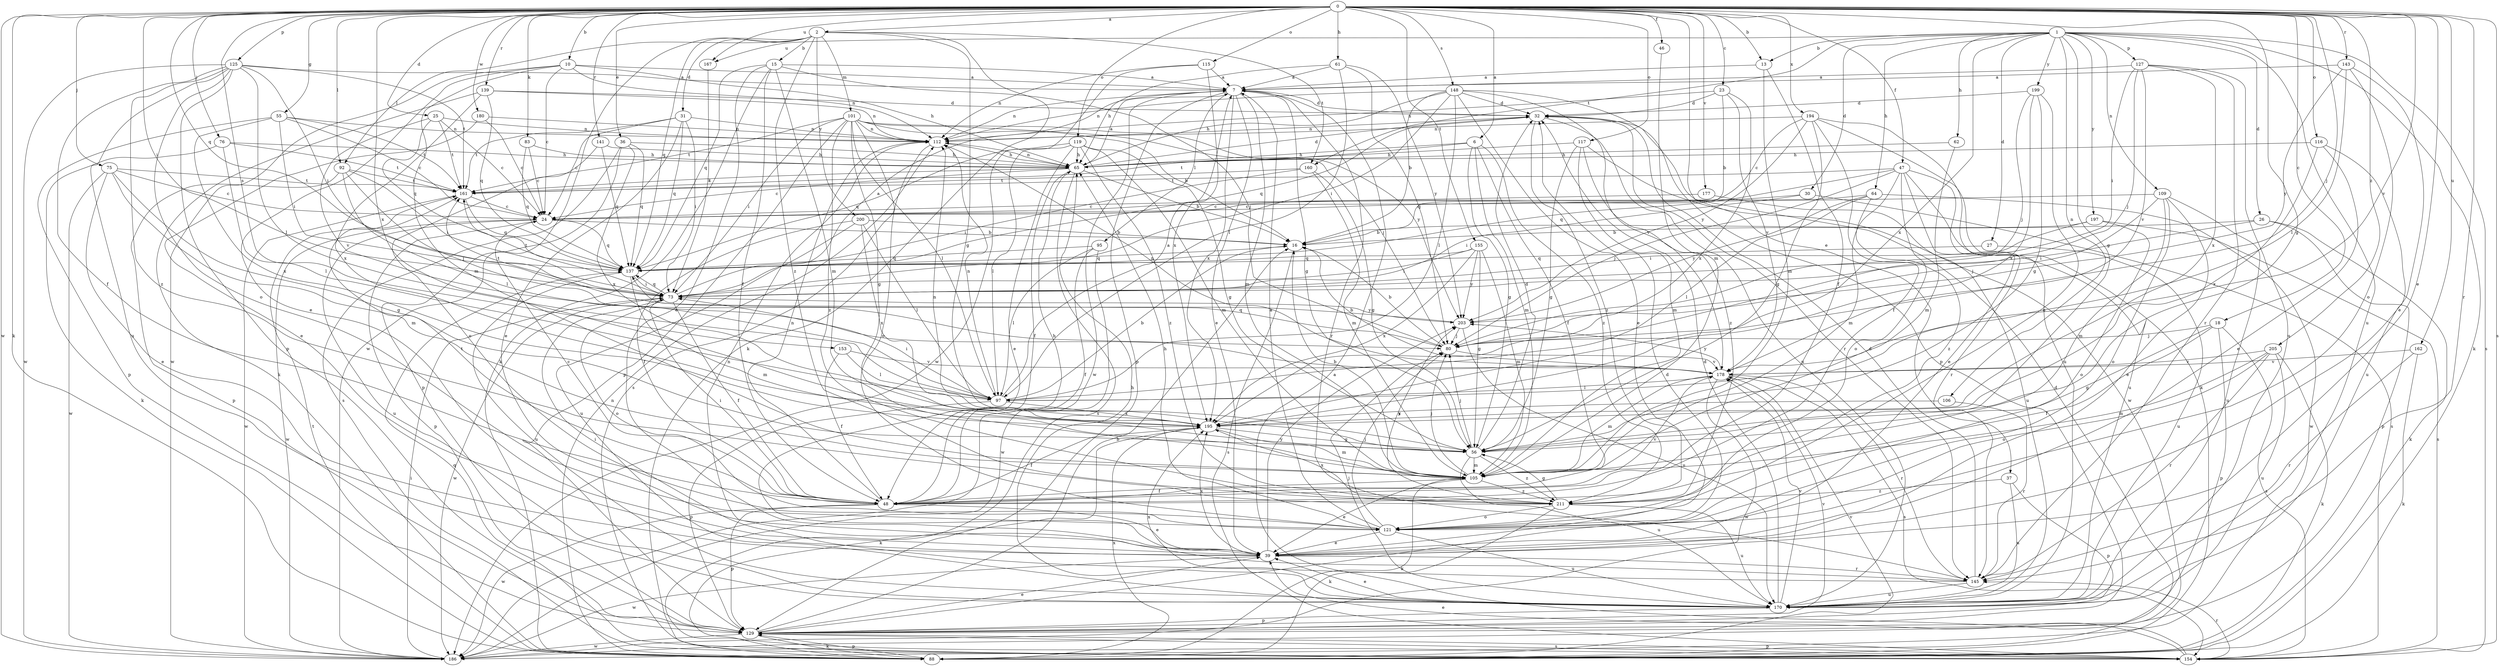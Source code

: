 strict digraph  {
0;
1;
2;
6;
7;
10;
13;
15;
16;
18;
23;
24;
25;
26;
27;
30;
31;
32;
36;
37;
39;
46;
47;
48;
55;
56;
61;
62;
64;
65;
73;
75;
76;
80;
83;
88;
92;
95;
97;
101;
105;
106;
109;
112;
115;
116;
117;
119;
121;
125;
127;
129;
137;
139;
141;
143;
145;
148;
153;
154;
155;
160;
161;
162;
167;
170;
177;
178;
180;
186;
194;
195;
197;
199;
200;
203;
205;
211;
0 -> 2  [label=a];
0 -> 6  [label=a];
0 -> 10  [label=b];
0 -> 13  [label=b];
0 -> 18  [label=c];
0 -> 23  [label=c];
0 -> 25  [label=d];
0 -> 36  [label=e];
0 -> 37  [label=e];
0 -> 39  [label=e];
0 -> 46  [label=f];
0 -> 47  [label=f];
0 -> 55  [label=g];
0 -> 56  [label=g];
0 -> 61  [label=h];
0 -> 73  [label=i];
0 -> 75  [label=j];
0 -> 76  [label=j];
0 -> 80  [label=j];
0 -> 83  [label=k];
0 -> 88  [label=k];
0 -> 92  [label=l];
0 -> 115  [label=o];
0 -> 116  [label=o];
0 -> 117  [label=o];
0 -> 119  [label=o];
0 -> 125  [label=p];
0 -> 137  [label=q];
0 -> 139  [label=r];
0 -> 141  [label=r];
0 -> 143  [label=r];
0 -> 145  [label=r];
0 -> 148  [label=s];
0 -> 153  [label=s];
0 -> 154  [label=s];
0 -> 155  [label=t];
0 -> 162  [label=u];
0 -> 167  [label=u];
0 -> 177  [label=v];
0 -> 178  [label=v];
0 -> 180  [label=w];
0 -> 186  [label=w];
0 -> 194  [label=x];
0 -> 195  [label=x];
0 -> 205  [label=z];
1 -> 13  [label=b];
1 -> 26  [label=d];
1 -> 27  [label=d];
1 -> 30  [label=d];
1 -> 56  [label=g];
1 -> 62  [label=h];
1 -> 64  [label=h];
1 -> 88  [label=k];
1 -> 106  [label=n];
1 -> 109  [label=n];
1 -> 127  [label=p];
1 -> 154  [label=s];
1 -> 160  [label=t];
1 -> 167  [label=u];
1 -> 170  [label=u];
1 -> 195  [label=x];
1 -> 197  [label=y];
1 -> 199  [label=y];
2 -> 15  [label=b];
2 -> 31  [label=d];
2 -> 56  [label=g];
2 -> 88  [label=k];
2 -> 92  [label=l];
2 -> 101  [label=m];
2 -> 137  [label=q];
2 -> 160  [label=t];
2 -> 186  [label=w];
2 -> 200  [label=y];
2 -> 211  [label=z];
6 -> 48  [label=f];
6 -> 56  [label=g];
6 -> 65  [label=h];
6 -> 105  [label=m];
6 -> 161  [label=t];
6 -> 211  [label=z];
7 -> 32  [label=d];
7 -> 39  [label=e];
7 -> 56  [label=g];
7 -> 95  [label=l];
7 -> 105  [label=m];
7 -> 112  [label=n];
7 -> 129  [label=p];
7 -> 145  [label=r];
7 -> 186  [label=w];
7 -> 195  [label=x];
10 -> 7  [label=a];
10 -> 24  [label=c];
10 -> 39  [label=e];
10 -> 65  [label=h];
10 -> 105  [label=m];
10 -> 112  [label=n];
10 -> 186  [label=w];
13 -> 7  [label=a];
13 -> 48  [label=f];
13 -> 105  [label=m];
15 -> 7  [label=a];
15 -> 39  [label=e];
15 -> 48  [label=f];
15 -> 80  [label=j];
15 -> 88  [label=k];
15 -> 105  [label=m];
15 -> 137  [label=q];
16 -> 137  [label=q];
16 -> 154  [label=s];
18 -> 48  [label=f];
18 -> 56  [label=g];
18 -> 80  [label=j];
18 -> 129  [label=p];
18 -> 154  [label=s];
23 -> 16  [label=b];
23 -> 32  [label=d];
23 -> 112  [label=n];
23 -> 178  [label=v];
23 -> 195  [label=x];
24 -> 16  [label=b];
24 -> 129  [label=p];
24 -> 137  [label=q];
24 -> 170  [label=u];
24 -> 186  [label=w];
25 -> 24  [label=c];
25 -> 112  [label=n];
25 -> 137  [label=q];
25 -> 161  [label=t];
25 -> 178  [label=v];
26 -> 16  [label=b];
26 -> 73  [label=i];
26 -> 88  [label=k];
26 -> 129  [label=p];
27 -> 137  [label=q];
27 -> 170  [label=u];
30 -> 24  [label=c];
30 -> 73  [label=i];
30 -> 154  [label=s];
31 -> 24  [label=c];
31 -> 39  [label=e];
31 -> 73  [label=i];
31 -> 112  [label=n];
31 -> 137  [label=q];
31 -> 161  [label=t];
32 -> 112  [label=n];
32 -> 137  [label=q];
32 -> 145  [label=r];
32 -> 170  [label=u];
32 -> 211  [label=z];
36 -> 65  [label=h];
36 -> 129  [label=p];
36 -> 137  [label=q];
36 -> 154  [label=s];
36 -> 195  [label=x];
37 -> 129  [label=p];
37 -> 170  [label=u];
37 -> 211  [label=z];
39 -> 145  [label=r];
39 -> 186  [label=w];
39 -> 195  [label=x];
39 -> 203  [label=y];
46 -> 105  [label=m];
47 -> 39  [label=e];
47 -> 80  [label=j];
47 -> 105  [label=m];
47 -> 121  [label=o];
47 -> 137  [label=q];
47 -> 145  [label=r];
47 -> 161  [label=t];
47 -> 170  [label=u];
48 -> 24  [label=c];
48 -> 39  [label=e];
48 -> 65  [label=h];
48 -> 73  [label=i];
48 -> 112  [label=n];
48 -> 129  [label=p];
48 -> 161  [label=t];
48 -> 178  [label=v];
48 -> 186  [label=w];
55 -> 24  [label=c];
55 -> 73  [label=i];
55 -> 112  [label=n];
55 -> 129  [label=p];
55 -> 161  [label=t];
55 -> 195  [label=x];
56 -> 32  [label=d];
56 -> 80  [label=j];
56 -> 105  [label=m];
56 -> 112  [label=n];
56 -> 170  [label=u];
56 -> 211  [label=z];
61 -> 7  [label=a];
61 -> 65  [label=h];
61 -> 80  [label=j];
61 -> 97  [label=l];
61 -> 203  [label=y];
62 -> 65  [label=h];
62 -> 105  [label=m];
64 -> 24  [label=c];
64 -> 97  [label=l];
64 -> 186  [label=w];
64 -> 203  [label=y];
64 -> 211  [label=z];
65 -> 7  [label=a];
65 -> 16  [label=b];
65 -> 24  [label=c];
65 -> 32  [label=d];
65 -> 48  [label=f];
65 -> 112  [label=n];
65 -> 154  [label=s];
65 -> 161  [label=t];
73 -> 7  [label=a];
73 -> 48  [label=f];
73 -> 121  [label=o];
73 -> 137  [label=q];
73 -> 161  [label=t];
73 -> 186  [label=w];
73 -> 203  [label=y];
75 -> 24  [label=c];
75 -> 39  [label=e];
75 -> 56  [label=g];
75 -> 105  [label=m];
75 -> 161  [label=t];
75 -> 186  [label=w];
76 -> 65  [label=h];
76 -> 88  [label=k];
76 -> 97  [label=l];
76 -> 161  [label=t];
80 -> 16  [label=b];
80 -> 137  [label=q];
80 -> 178  [label=v];
83 -> 24  [label=c];
83 -> 65  [label=h];
83 -> 137  [label=q];
88 -> 32  [label=d];
88 -> 112  [label=n];
88 -> 129  [label=p];
88 -> 161  [label=t];
88 -> 178  [label=v];
88 -> 195  [label=x];
92 -> 73  [label=i];
92 -> 80  [label=j];
92 -> 97  [label=l];
92 -> 129  [label=p];
92 -> 161  [label=t];
95 -> 48  [label=f];
95 -> 97  [label=l];
95 -> 137  [label=q];
95 -> 186  [label=w];
97 -> 7  [label=a];
97 -> 16  [label=b];
97 -> 73  [label=i];
97 -> 112  [label=n];
97 -> 129  [label=p];
97 -> 195  [label=x];
101 -> 16  [label=b];
101 -> 56  [label=g];
101 -> 73  [label=i];
101 -> 80  [label=j];
101 -> 97  [label=l];
101 -> 112  [label=n];
101 -> 129  [label=p];
101 -> 154  [label=s];
101 -> 161  [label=t];
101 -> 203  [label=y];
101 -> 211  [label=z];
105 -> 16  [label=b];
105 -> 39  [label=e];
105 -> 48  [label=f];
105 -> 80  [label=j];
105 -> 88  [label=k];
105 -> 211  [label=z];
106 -> 145  [label=r];
106 -> 195  [label=x];
109 -> 24  [label=c];
109 -> 39  [label=e];
109 -> 80  [label=j];
109 -> 105  [label=m];
109 -> 121  [label=o];
109 -> 170  [label=u];
112 -> 65  [label=h];
112 -> 121  [label=o];
115 -> 7  [label=a];
115 -> 112  [label=n];
115 -> 186  [label=w];
115 -> 195  [label=x];
116 -> 39  [label=e];
116 -> 65  [label=h];
116 -> 170  [label=u];
116 -> 195  [label=x];
117 -> 56  [label=g];
117 -> 65  [label=h];
117 -> 105  [label=m];
117 -> 186  [label=w];
117 -> 211  [label=z];
119 -> 39  [label=e];
119 -> 56  [label=g];
119 -> 65  [label=h];
119 -> 97  [label=l];
119 -> 105  [label=m];
119 -> 137  [label=q];
119 -> 211  [label=z];
121 -> 7  [label=a];
121 -> 39  [label=e];
121 -> 65  [label=h];
121 -> 80  [label=j];
121 -> 170  [label=u];
125 -> 7  [label=a];
125 -> 48  [label=f];
125 -> 73  [label=i];
125 -> 97  [label=l];
125 -> 121  [label=o];
125 -> 129  [label=p];
125 -> 161  [label=t];
125 -> 170  [label=u];
125 -> 186  [label=w];
125 -> 211  [label=z];
127 -> 7  [label=a];
127 -> 73  [label=i];
127 -> 80  [label=j];
127 -> 145  [label=r];
127 -> 170  [label=u];
127 -> 178  [label=v];
127 -> 195  [label=x];
129 -> 16  [label=b];
129 -> 32  [label=d];
129 -> 39  [label=e];
129 -> 88  [label=k];
129 -> 154  [label=s];
129 -> 178  [label=v];
129 -> 186  [label=w];
137 -> 73  [label=i];
137 -> 105  [label=m];
137 -> 170  [label=u];
139 -> 32  [label=d];
139 -> 88  [label=k];
139 -> 112  [label=n];
139 -> 137  [label=q];
139 -> 195  [label=x];
141 -> 65  [label=h];
141 -> 121  [label=o];
141 -> 137  [label=q];
143 -> 7  [label=a];
143 -> 39  [label=e];
143 -> 97  [label=l];
143 -> 121  [label=o];
143 -> 203  [label=y];
145 -> 32  [label=d];
145 -> 73  [label=i];
145 -> 112  [label=n];
145 -> 170  [label=u];
148 -> 16  [label=b];
148 -> 32  [label=d];
148 -> 39  [label=e];
148 -> 65  [label=h];
148 -> 73  [label=i];
148 -> 97  [label=l];
148 -> 112  [label=n];
148 -> 129  [label=p];
148 -> 178  [label=v];
153 -> 48  [label=f];
153 -> 97  [label=l];
153 -> 178  [label=v];
154 -> 7  [label=a];
154 -> 39  [label=e];
154 -> 129  [label=p];
154 -> 137  [label=q];
154 -> 145  [label=r];
155 -> 56  [label=g];
155 -> 73  [label=i];
155 -> 105  [label=m];
155 -> 137  [label=q];
155 -> 195  [label=x];
155 -> 203  [label=y];
160 -> 56  [label=g];
160 -> 73  [label=i];
160 -> 105  [label=m];
160 -> 161  [label=t];
161 -> 24  [label=c];
161 -> 137  [label=q];
161 -> 186  [label=w];
162 -> 88  [label=k];
162 -> 145  [label=r];
162 -> 178  [label=v];
167 -> 73  [label=i];
170 -> 32  [label=d];
170 -> 39  [label=e];
170 -> 65  [label=h];
170 -> 80  [label=j];
170 -> 129  [label=p];
170 -> 178  [label=v];
170 -> 195  [label=x];
177 -> 24  [label=c];
177 -> 170  [label=u];
178 -> 16  [label=b];
178 -> 97  [label=l];
178 -> 105  [label=m];
178 -> 112  [label=n];
178 -> 145  [label=r];
178 -> 154  [label=s];
178 -> 186  [label=w];
178 -> 203  [label=y];
180 -> 24  [label=c];
180 -> 39  [label=e];
180 -> 112  [label=n];
186 -> 73  [label=i];
194 -> 24  [label=c];
194 -> 48  [label=f];
194 -> 56  [label=g];
194 -> 88  [label=k];
194 -> 112  [label=n];
194 -> 170  [label=u];
194 -> 203  [label=y];
195 -> 48  [label=f];
195 -> 56  [label=g];
195 -> 88  [label=k];
195 -> 105  [label=m];
197 -> 16  [label=b];
197 -> 73  [label=i];
197 -> 121  [label=o];
197 -> 154  [label=s];
199 -> 32  [label=d];
199 -> 56  [label=g];
199 -> 80  [label=j];
199 -> 121  [label=o];
199 -> 195  [label=x];
200 -> 16  [label=b];
200 -> 48  [label=f];
200 -> 97  [label=l];
200 -> 170  [label=u];
200 -> 195  [label=x];
203 -> 80  [label=j];
203 -> 161  [label=t];
203 -> 170  [label=u];
205 -> 88  [label=k];
205 -> 105  [label=m];
205 -> 121  [label=o];
205 -> 145  [label=r];
205 -> 170  [label=u];
205 -> 178  [label=v];
211 -> 56  [label=g];
211 -> 88  [label=k];
211 -> 121  [label=o];
211 -> 170  [label=u];
211 -> 195  [label=x];
211 -> 203  [label=y];
}
